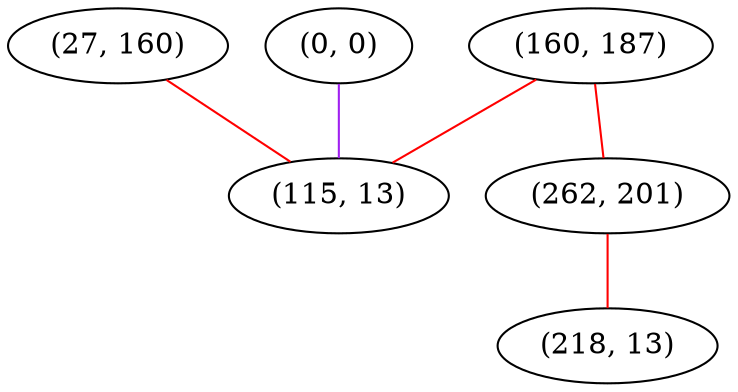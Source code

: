 graph "" {
"(27, 160)";
"(160, 187)";
"(0, 0)";
"(262, 201)";
"(115, 13)";
"(218, 13)";
"(27, 160)" -- "(115, 13)"  [color=red, key=0, weight=1];
"(160, 187)" -- "(262, 201)"  [color=red, key=0, weight=1];
"(160, 187)" -- "(115, 13)"  [color=red, key=0, weight=1];
"(0, 0)" -- "(115, 13)"  [color=purple, key=0, weight=4];
"(262, 201)" -- "(218, 13)"  [color=red, key=0, weight=1];
}
